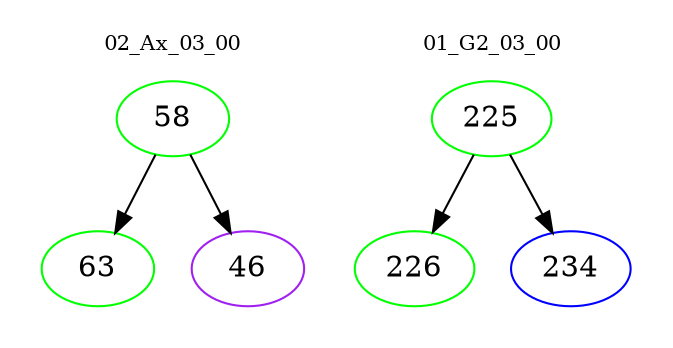 digraph{
subgraph cluster_0 {
color = white
label = "02_Ax_03_00";
fontsize=10;
T0_58 [label="58", color="green"]
T0_58 -> T0_63 [color="black"]
T0_63 [label="63", color="green"]
T0_58 -> T0_46 [color="black"]
T0_46 [label="46", color="purple"]
}
subgraph cluster_1 {
color = white
label = "01_G2_03_00";
fontsize=10;
T1_225 [label="225", color="green"]
T1_225 -> T1_226 [color="black"]
T1_226 [label="226", color="green"]
T1_225 -> T1_234 [color="black"]
T1_234 [label="234", color="blue"]
}
}
